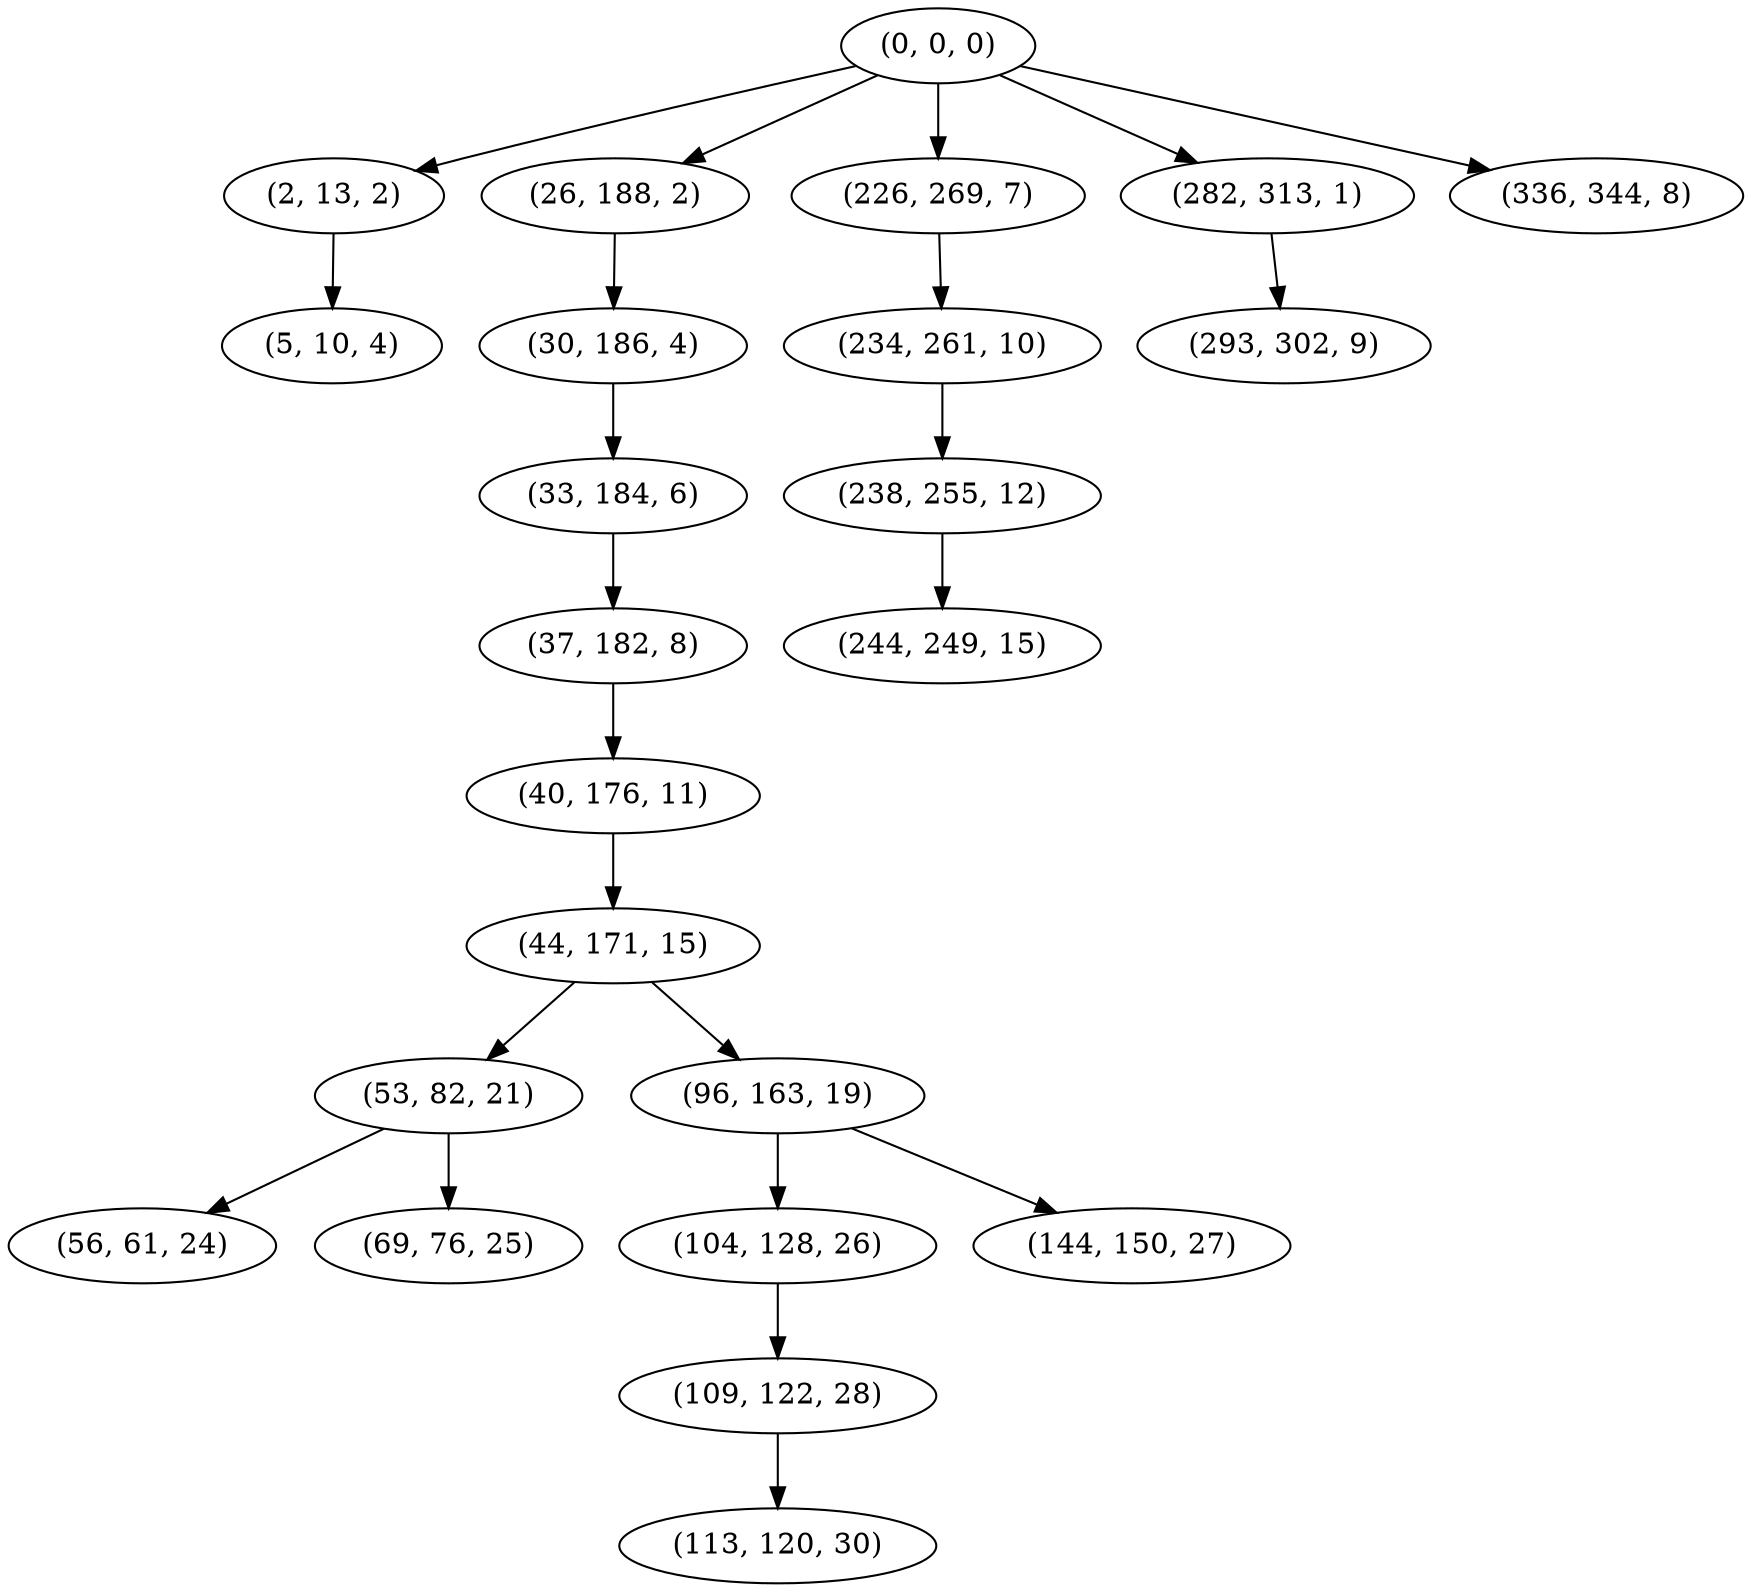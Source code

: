 digraph tree {
    "(0, 0, 0)";
    "(2, 13, 2)";
    "(5, 10, 4)";
    "(26, 188, 2)";
    "(30, 186, 4)";
    "(33, 184, 6)";
    "(37, 182, 8)";
    "(40, 176, 11)";
    "(44, 171, 15)";
    "(53, 82, 21)";
    "(56, 61, 24)";
    "(69, 76, 25)";
    "(96, 163, 19)";
    "(104, 128, 26)";
    "(109, 122, 28)";
    "(113, 120, 30)";
    "(144, 150, 27)";
    "(226, 269, 7)";
    "(234, 261, 10)";
    "(238, 255, 12)";
    "(244, 249, 15)";
    "(282, 313, 1)";
    "(293, 302, 9)";
    "(336, 344, 8)";
    "(0, 0, 0)" -> "(2, 13, 2)";
    "(0, 0, 0)" -> "(26, 188, 2)";
    "(0, 0, 0)" -> "(226, 269, 7)";
    "(0, 0, 0)" -> "(282, 313, 1)";
    "(0, 0, 0)" -> "(336, 344, 8)";
    "(2, 13, 2)" -> "(5, 10, 4)";
    "(26, 188, 2)" -> "(30, 186, 4)";
    "(30, 186, 4)" -> "(33, 184, 6)";
    "(33, 184, 6)" -> "(37, 182, 8)";
    "(37, 182, 8)" -> "(40, 176, 11)";
    "(40, 176, 11)" -> "(44, 171, 15)";
    "(44, 171, 15)" -> "(53, 82, 21)";
    "(44, 171, 15)" -> "(96, 163, 19)";
    "(53, 82, 21)" -> "(56, 61, 24)";
    "(53, 82, 21)" -> "(69, 76, 25)";
    "(96, 163, 19)" -> "(104, 128, 26)";
    "(96, 163, 19)" -> "(144, 150, 27)";
    "(104, 128, 26)" -> "(109, 122, 28)";
    "(109, 122, 28)" -> "(113, 120, 30)";
    "(226, 269, 7)" -> "(234, 261, 10)";
    "(234, 261, 10)" -> "(238, 255, 12)";
    "(238, 255, 12)" -> "(244, 249, 15)";
    "(282, 313, 1)" -> "(293, 302, 9)";
}

